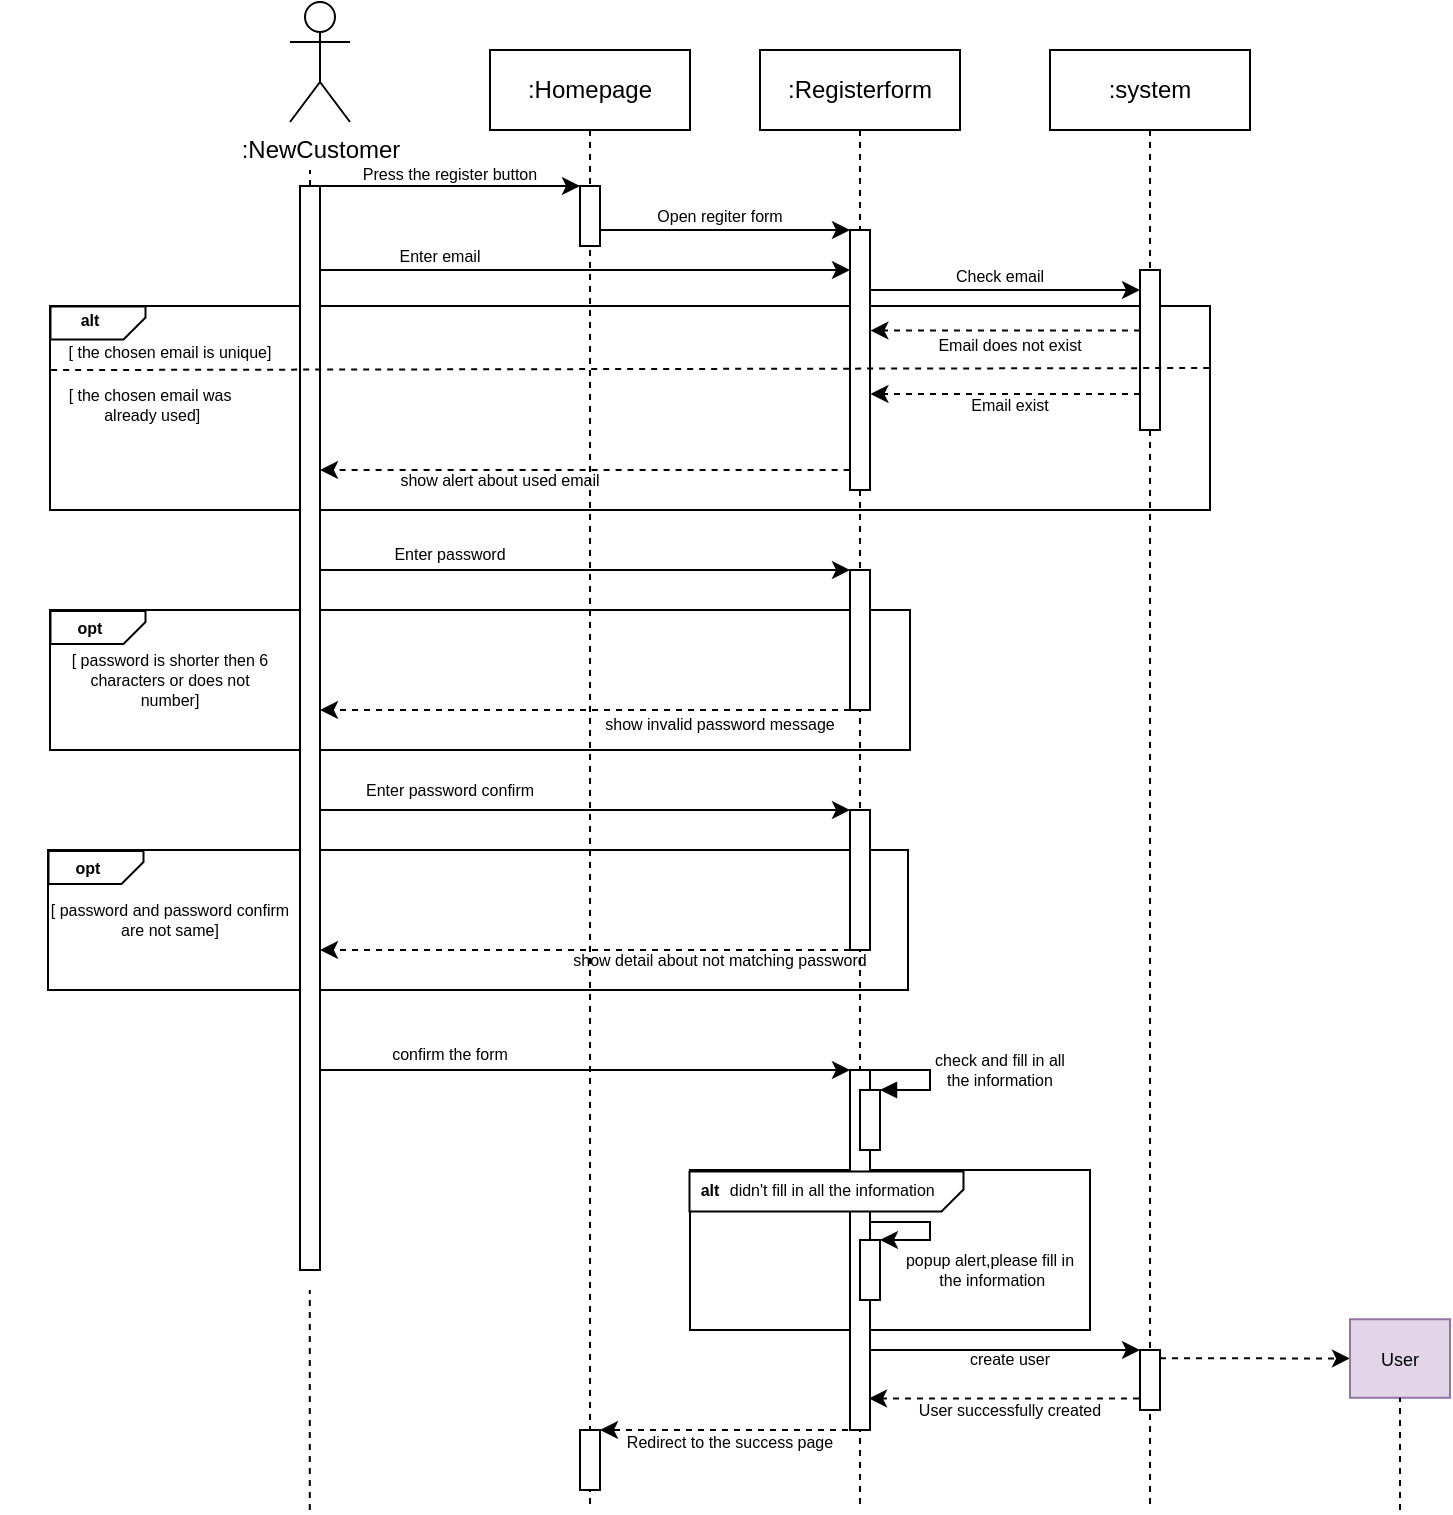 <mxfile version="21.8.2" type="github">
  <diagram name="Page-1" id="2YBvvXClWsGukQMizWep">
    <mxGraphModel dx="2347" dy="807" grid="1" gridSize="10" guides="1" tooltips="1" connect="1" arrows="1" fold="1" page="1" pageScale="1" pageWidth="850" pageHeight="1100" math="0" shadow="0">
      <root>
        <mxCell id="0" />
        <mxCell id="1" parent="0" />
        <mxCell id="fAxjazduzelBZ8KthdPH-90" value="" style="rounded=0;whiteSpace=wrap;html=1;" vertex="1" parent="1">
          <mxGeometry x="20" y="650" width="200" height="80" as="geometry" />
        </mxCell>
        <mxCell id="fAxjazduzelBZ8KthdPH-71" value="" style="rounded=0;whiteSpace=wrap;html=1;" vertex="1" parent="1">
          <mxGeometry x="-301" y="490" width="430" height="70" as="geometry" />
        </mxCell>
        <mxCell id="fAxjazduzelBZ8KthdPH-62" value="" style="rounded=0;whiteSpace=wrap;html=1;" vertex="1" parent="1">
          <mxGeometry x="-300" y="370" width="430" height="70" as="geometry" />
        </mxCell>
        <mxCell id="fAxjazduzelBZ8KthdPH-45" value="" style="rounded=0;whiteSpace=wrap;html=1;" vertex="1" parent="1">
          <mxGeometry x="-300" y="218" width="580" height="102" as="geometry" />
        </mxCell>
        <mxCell id="aM9ryv3xv72pqoxQDRHE-1" value=":Registerform" style="shape=umlLifeline;perimeter=lifelinePerimeter;whiteSpace=wrap;html=1;container=0;dropTarget=0;collapsible=0;recursiveResize=0;outlineConnect=0;portConstraint=eastwest;newEdgeStyle={&quot;edgeStyle&quot;:&quot;elbowEdgeStyle&quot;,&quot;elbow&quot;:&quot;vertical&quot;,&quot;curved&quot;:0,&quot;rounded&quot;:0};" parent="1" vertex="1">
          <mxGeometry x="55" y="90" width="100" height="730" as="geometry" />
        </mxCell>
        <mxCell id="fAxjazduzelBZ8KthdPH-36" value="" style="html=1;points=[];perimeter=orthogonalPerimeter;outlineConnect=0;targetShapes=umlLifeline;portConstraint=eastwest;newEdgeStyle={&quot;edgeStyle&quot;:&quot;elbowEdgeStyle&quot;,&quot;elbow&quot;:&quot;vertical&quot;,&quot;curved&quot;:0,&quot;rounded&quot;:0};" vertex="1" parent="aM9ryv3xv72pqoxQDRHE-1">
          <mxGeometry x="45" y="90" width="10" height="130" as="geometry" />
        </mxCell>
        <mxCell id="fAxjazduzelBZ8KthdPH-58" value="" style="html=1;points=[];perimeter=orthogonalPerimeter;outlineConnect=0;targetShapes=umlLifeline;portConstraint=eastwest;newEdgeStyle={&quot;edgeStyle&quot;:&quot;elbowEdgeStyle&quot;,&quot;elbow&quot;:&quot;vertical&quot;,&quot;curved&quot;:0,&quot;rounded&quot;:0};" vertex="1" parent="aM9ryv3xv72pqoxQDRHE-1">
          <mxGeometry x="45" y="260" width="10" height="70" as="geometry" />
        </mxCell>
        <mxCell id="fAxjazduzelBZ8KthdPH-68" value="" style="html=1;points=[];perimeter=orthogonalPerimeter;outlineConnect=0;targetShapes=umlLifeline;portConstraint=eastwest;newEdgeStyle={&quot;edgeStyle&quot;:&quot;elbowEdgeStyle&quot;,&quot;elbow&quot;:&quot;vertical&quot;,&quot;curved&quot;:0,&quot;rounded&quot;:0};" vertex="1" parent="aM9ryv3xv72pqoxQDRHE-1">
          <mxGeometry x="45" y="380" width="10" height="70" as="geometry" />
        </mxCell>
        <mxCell id="fAxjazduzelBZ8KthdPH-77" value="" style="html=1;points=[];perimeter=orthogonalPerimeter;outlineConnect=0;targetShapes=umlLifeline;portConstraint=eastwest;newEdgeStyle={&quot;edgeStyle&quot;:&quot;elbowEdgeStyle&quot;,&quot;elbow&quot;:&quot;vertical&quot;,&quot;curved&quot;:0,&quot;rounded&quot;:0};" vertex="1" parent="aM9ryv3xv72pqoxQDRHE-1">
          <mxGeometry x="45" y="510" width="10" height="180" as="geometry" />
        </mxCell>
        <mxCell id="fAxjazduzelBZ8KthdPH-80" value="" style="html=1;points=[];perimeter=orthogonalPerimeter;outlineConnect=0;targetShapes=umlLifeline;portConstraint=eastwest;newEdgeStyle={&quot;edgeStyle&quot;:&quot;elbowEdgeStyle&quot;,&quot;elbow&quot;:&quot;vertical&quot;,&quot;curved&quot;:0,&quot;rounded&quot;:0};" vertex="1" parent="aM9ryv3xv72pqoxQDRHE-1">
          <mxGeometry x="50" y="520" width="10" height="30" as="geometry" />
        </mxCell>
        <mxCell id="aM9ryv3xv72pqoxQDRHE-5" value=":system" style="shape=umlLifeline;perimeter=lifelinePerimeter;whiteSpace=wrap;html=1;container=0;dropTarget=0;collapsible=0;recursiveResize=0;outlineConnect=0;portConstraint=eastwest;newEdgeStyle={&quot;edgeStyle&quot;:&quot;elbowEdgeStyle&quot;,&quot;elbow&quot;:&quot;vertical&quot;,&quot;curved&quot;:0,&quot;rounded&quot;:0};" parent="1" vertex="1">
          <mxGeometry x="200" y="90" width="100" height="730" as="geometry" />
        </mxCell>
        <mxCell id="fAxjazduzelBZ8KthdPH-42" value="" style="html=1;points=[];perimeter=orthogonalPerimeter;outlineConnect=0;targetShapes=umlLifeline;portConstraint=eastwest;newEdgeStyle={&quot;edgeStyle&quot;:&quot;elbowEdgeStyle&quot;,&quot;elbow&quot;:&quot;vertical&quot;,&quot;curved&quot;:0,&quot;rounded&quot;:0};" vertex="1" parent="aM9ryv3xv72pqoxQDRHE-5">
          <mxGeometry x="45" y="110" width="10" height="80" as="geometry" />
        </mxCell>
        <mxCell id="fAxjazduzelBZ8KthdPH-98" value="" style="html=1;points=[];perimeter=orthogonalPerimeter;outlineConnect=0;targetShapes=umlLifeline;portConstraint=eastwest;newEdgeStyle={&quot;edgeStyle&quot;:&quot;elbowEdgeStyle&quot;,&quot;elbow&quot;:&quot;vertical&quot;,&quot;curved&quot;:0,&quot;rounded&quot;:0};" vertex="1" parent="aM9ryv3xv72pqoxQDRHE-5">
          <mxGeometry x="45" y="650" width="10" height="30" as="geometry" />
        </mxCell>
        <mxCell id="fAxjazduzelBZ8KthdPH-1" value=":NewCustomer" style="shape=umlActor;verticalLabelPosition=bottom;verticalAlign=top;html=1;outlineConnect=0;" vertex="1" parent="1">
          <mxGeometry x="-180" y="66" width="30" height="60" as="geometry" />
        </mxCell>
        <mxCell id="fAxjazduzelBZ8KthdPH-5" value="" style="endArrow=none;html=1;rounded=0;dashed=1;" edge="1" parent="1" source="fAxjazduzelBZ8KthdPH-37">
          <mxGeometry width="50" height="50" relative="1" as="geometry">
            <mxPoint x="-170" y="390" as="sourcePoint" />
            <mxPoint x="-170" y="150" as="targetPoint" />
          </mxGeometry>
        </mxCell>
        <mxCell id="fAxjazduzelBZ8KthdPH-12" value="Open regiter form" style="text;align=center;verticalAlign=middle;resizable=0;points=[];autosize=1;strokeColor=none;fillColor=none;fontSize=8;" vertex="1" parent="1">
          <mxGeometry x="-15" y="158" width="100" height="30" as="geometry" />
        </mxCell>
        <mxCell id="fAxjazduzelBZ8KthdPH-16" value="" style="endArrow=classic;html=1;rounded=0;" edge="1" parent="1">
          <mxGeometry width="50" height="50" relative="1" as="geometry">
            <mxPoint x="-170" y="158" as="sourcePoint" />
            <mxPoint x="-35" y="158" as="targetPoint" />
          </mxGeometry>
        </mxCell>
        <mxCell id="fAxjazduzelBZ8KthdPH-34" value="Press the register button" style="text;align=center;verticalAlign=middle;resizable=0;points=[];autosize=1;strokeColor=none;fillColor=none;fontSize=8;" vertex="1" parent="1">
          <mxGeometry x="-165" y="137" width="130" height="30" as="geometry" />
        </mxCell>
        <mxCell id="fAxjazduzelBZ8KthdPH-35" value="" style="endArrow=classic;html=1;rounded=0;" edge="1" parent="1" source="fAxjazduzelBZ8KthdPH-15" target="fAxjazduzelBZ8KthdPH-36">
          <mxGeometry width="50" height="50" relative="1" as="geometry">
            <mxPoint x="20" y="250" as="sourcePoint" />
            <mxPoint x="70" y="200" as="targetPoint" />
          </mxGeometry>
        </mxCell>
        <mxCell id="fAxjazduzelBZ8KthdPH-39" value="" style="endArrow=none;html=1;rounded=0;dashed=1;" edge="1" parent="1">
          <mxGeometry width="50" height="50" relative="1" as="geometry">
            <mxPoint x="-170.1" y="820" as="sourcePoint" />
            <mxPoint x="-170.1" y="710.0" as="targetPoint" />
          </mxGeometry>
        </mxCell>
        <mxCell id="fAxjazduzelBZ8KthdPH-37" value="" style="html=1;points=[];perimeter=orthogonalPerimeter;outlineConnect=0;targetShapes=umlLifeline;portConstraint=eastwest;newEdgeStyle={&quot;edgeStyle&quot;:&quot;elbowEdgeStyle&quot;,&quot;elbow&quot;:&quot;vertical&quot;,&quot;curved&quot;:0,&quot;rounded&quot;:0};" vertex="1" parent="1">
          <mxGeometry x="-175" y="158" width="10" height="542" as="geometry" />
        </mxCell>
        <mxCell id="fAxjazduzelBZ8KthdPH-40" value="" style="endArrow=classic;html=1;rounded=0;" edge="1" parent="1">
          <mxGeometry width="50" height="50" relative="1" as="geometry">
            <mxPoint x="-165" y="200" as="sourcePoint" />
            <mxPoint x="100" y="200" as="targetPoint" />
          </mxGeometry>
        </mxCell>
        <mxCell id="fAxjazduzelBZ8KthdPH-41" value="Enter email" style="text;align=center;verticalAlign=middle;resizable=0;points=[];autosize=1;strokeColor=none;fillColor=none;fontSize=8;" vertex="1" parent="1">
          <mxGeometry x="-140" y="178" width="70" height="30" as="geometry" />
        </mxCell>
        <mxCell id="fAxjazduzelBZ8KthdPH-43" value="" style="endArrow=classic;html=1;rounded=0;" edge="1" parent="1">
          <mxGeometry width="50" height="50" relative="1" as="geometry">
            <mxPoint x="110" y="210" as="sourcePoint" />
            <mxPoint x="245" y="210" as="targetPoint" />
          </mxGeometry>
        </mxCell>
        <mxCell id="fAxjazduzelBZ8KthdPH-44" value="Check email" style="text;align=center;verticalAlign=middle;resizable=0;points=[];autosize=1;strokeColor=none;fillColor=none;fontSize=8;" vertex="1" parent="1">
          <mxGeometry x="135" y="188" width="80" height="30" as="geometry" />
        </mxCell>
        <mxCell id="fAxjazduzelBZ8KthdPH-47" value="" style="shape=card;whiteSpace=wrap;html=1;direction=east;rotation=90;flipV=0;flipH=1;size=11;" vertex="1" parent="1">
          <mxGeometry x="-284.25" y="202.75" width="16.5" height="47.5" as="geometry" />
        </mxCell>
        <mxCell id="fAxjazduzelBZ8KthdPH-48" value="alt" style="text;strokeColor=none;fillColor=none;align=center;verticalAlign=middle;rounded=0;fontSize=8;fontStyle=1" vertex="1" parent="1">
          <mxGeometry x="-300" y="210" width="40" height="30" as="geometry" />
        </mxCell>
        <mxCell id="fAxjazduzelBZ8KthdPH-49" value="" style="endArrow=classic;html=1;rounded=0;entryX=1.02;entryY=0.273;entryDx=0;entryDy=0;entryPerimeter=0;dashed=1;" edge="1" parent="1">
          <mxGeometry width="50" height="50" relative="1" as="geometry">
            <mxPoint x="245" y="230.3" as="sourcePoint" />
            <mxPoint x="110.2" y="230.3" as="targetPoint" />
          </mxGeometry>
        </mxCell>
        <mxCell id="fAxjazduzelBZ8KthdPH-50" value="Email does not exist" style="text;align=center;verticalAlign=middle;resizable=0;points=[];autosize=1;strokeColor=none;fillColor=none;fontSize=8;" vertex="1" parent="1">
          <mxGeometry x="125" y="222.25" width="110" height="30" as="geometry" />
        </mxCell>
        <mxCell id="fAxjazduzelBZ8KthdPH-51" value="" style="endArrow=none;html=1;rounded=0;entryX=1;entryY=0.5;entryDx=0;entryDy=0;dashed=1;exitX=0.001;exitY=0.314;exitDx=0;exitDy=0;exitPerimeter=0;" edge="1" parent="1" source="fAxjazduzelBZ8KthdPH-45">
          <mxGeometry width="50" height="50" relative="1" as="geometry">
            <mxPoint x="-260" y="250" as="sourcePoint" />
            <mxPoint x="280" y="249" as="targetPoint" />
          </mxGeometry>
        </mxCell>
        <mxCell id="fAxjazduzelBZ8KthdPH-52" value="" style="endArrow=classic;html=1;rounded=0;entryX=1.02;entryY=0.273;entryDx=0;entryDy=0;entryPerimeter=0;dashed=1;" edge="1" parent="1">
          <mxGeometry width="50" height="50" relative="1" as="geometry">
            <mxPoint x="245" y="262.0" as="sourcePoint" />
            <mxPoint x="110.2" y="262.0" as="targetPoint" />
          </mxGeometry>
        </mxCell>
        <mxCell id="fAxjazduzelBZ8KthdPH-53" value="Email exist" style="text;align=center;verticalAlign=middle;resizable=0;points=[];autosize=1;strokeColor=none;fillColor=none;fontSize=8;" vertex="1" parent="1">
          <mxGeometry x="145" y="252.25" width="70" height="30" as="geometry" />
        </mxCell>
        <mxCell id="fAxjazduzelBZ8KthdPH-55" value="" style="endArrow=classic;html=1;rounded=0;dashed=1;" edge="1" parent="1" target="fAxjazduzelBZ8KthdPH-37">
          <mxGeometry width="50" height="50" relative="1" as="geometry">
            <mxPoint x="99.8" y="300.0" as="sourcePoint" />
            <mxPoint x="-35.0" y="300.0" as="targetPoint" />
          </mxGeometry>
        </mxCell>
        <mxCell id="fAxjazduzelBZ8KthdPH-14" value=":Homepage" style="shape=umlLifeline;perimeter=lifelinePerimeter;whiteSpace=wrap;html=1;container=0;dropTarget=0;collapsible=0;recursiveResize=0;outlineConnect=0;portConstraint=eastwest;newEdgeStyle={&quot;edgeStyle&quot;:&quot;elbowEdgeStyle&quot;,&quot;elbow&quot;:&quot;vertical&quot;,&quot;curved&quot;:0,&quot;rounded&quot;:0};" vertex="1" parent="1">
          <mxGeometry x="-80" y="90" width="100" height="730" as="geometry" />
        </mxCell>
        <mxCell id="fAxjazduzelBZ8KthdPH-15" value="" style="html=1;points=[];perimeter=orthogonalPerimeter;outlineConnect=0;targetShapes=umlLifeline;portConstraint=eastwest;newEdgeStyle={&quot;edgeStyle&quot;:&quot;elbowEdgeStyle&quot;,&quot;elbow&quot;:&quot;vertical&quot;,&quot;curved&quot;:0,&quot;rounded&quot;:0};" vertex="1" parent="fAxjazduzelBZ8KthdPH-14">
          <mxGeometry x="45" y="68" width="10" height="30" as="geometry" />
        </mxCell>
        <mxCell id="fAxjazduzelBZ8KthdPH-104" value="" style="html=1;points=[];perimeter=orthogonalPerimeter;outlineConnect=0;targetShapes=umlLifeline;portConstraint=eastwest;newEdgeStyle={&quot;edgeStyle&quot;:&quot;elbowEdgeStyle&quot;,&quot;elbow&quot;:&quot;vertical&quot;,&quot;curved&quot;:0,&quot;rounded&quot;:0};" vertex="1" parent="fAxjazduzelBZ8KthdPH-14">
          <mxGeometry x="45" y="690" width="10" height="30" as="geometry" />
        </mxCell>
        <mxCell id="fAxjazduzelBZ8KthdPH-57" value="show alert about used email" style="text;align=center;verticalAlign=middle;resizable=0;points=[];autosize=1;strokeColor=none;fillColor=none;fontSize=8;" vertex="1" parent="1">
          <mxGeometry x="-150" y="290" width="150" height="30" as="geometry" />
        </mxCell>
        <mxCell id="fAxjazduzelBZ8KthdPH-59" value="" style="endArrow=classic;html=1;rounded=0;" edge="1" parent="1">
          <mxGeometry width="50" height="50" relative="1" as="geometry">
            <mxPoint x="-165" y="350.0" as="sourcePoint" />
            <mxPoint x="100" y="350.0" as="targetPoint" />
          </mxGeometry>
        </mxCell>
        <mxCell id="fAxjazduzelBZ8KthdPH-60" value="Enter password" style="text;align=center;verticalAlign=middle;resizable=0;points=[];autosize=1;strokeColor=none;fillColor=none;fontSize=8;" vertex="1" parent="1">
          <mxGeometry x="-145" y="327" width="90" height="30" as="geometry" />
        </mxCell>
        <mxCell id="fAxjazduzelBZ8KthdPH-61" value="&amp;nbsp;" style="text;html=1;strokeColor=none;fillColor=none;align=center;verticalAlign=middle;whiteSpace=wrap;rounded=0;" vertex="1" parent="1">
          <mxGeometry x="-5" y="327" width="60" height="30" as="geometry" />
        </mxCell>
        <mxCell id="fAxjazduzelBZ8KthdPH-63" value="" style="shape=card;whiteSpace=wrap;html=1;direction=east;rotation=90;flipV=0;flipH=1;size=11;" vertex="1" parent="1">
          <mxGeometry x="-284.25" y="355" width="16.5" height="47.5" as="geometry" />
        </mxCell>
        <mxCell id="fAxjazduzelBZ8KthdPH-64" value="opt" style="text;strokeColor=none;fillColor=none;align=center;verticalAlign=middle;rounded=0;fontSize=8;fontStyle=1" vertex="1" parent="1">
          <mxGeometry x="-300" y="363.75" width="40" height="30" as="geometry" />
        </mxCell>
        <mxCell id="fAxjazduzelBZ8KthdPH-65" value="" style="endArrow=classic;html=1;rounded=0;exitX=0;exitY=1;exitDx=0;exitDy=0;exitPerimeter=0;dashed=1;" edge="1" parent="1" source="fAxjazduzelBZ8KthdPH-58" target="fAxjazduzelBZ8KthdPH-37">
          <mxGeometry width="50" height="50" relative="1" as="geometry">
            <mxPoint x="-70" y="420" as="sourcePoint" />
            <mxPoint x="-20" y="370" as="targetPoint" />
          </mxGeometry>
        </mxCell>
        <mxCell id="fAxjazduzelBZ8KthdPH-66" value="[ password is shorter then 6 &#xa;characters or does not &#xa;number]" style="text;align=center;verticalAlign=middle;resizable=0;points=[];autosize=1;strokeColor=none;fillColor=none;fontSize=8;" vertex="1" parent="1">
          <mxGeometry x="-315" y="380" width="150" height="50" as="geometry" />
        </mxCell>
        <mxCell id="fAxjazduzelBZ8KthdPH-67" value="show invalid password message" style="text;align=center;verticalAlign=middle;resizable=0;points=[];autosize=1;strokeColor=none;fillColor=none;fontSize=8;" vertex="1" parent="1">
          <mxGeometry x="-50" y="412" width="170" height="30" as="geometry" />
        </mxCell>
        <mxCell id="fAxjazduzelBZ8KthdPH-69" value="" style="endArrow=classic;html=1;rounded=0;" edge="1" parent="1" source="fAxjazduzelBZ8KthdPH-37" target="fAxjazduzelBZ8KthdPH-68">
          <mxGeometry width="50" height="50" relative="1" as="geometry">
            <mxPoint x="-120" y="500" as="sourcePoint" />
            <mxPoint x="-70" y="450" as="targetPoint" />
          </mxGeometry>
        </mxCell>
        <mxCell id="fAxjazduzelBZ8KthdPH-70" value="Enter password confirm" style="text;align=center;verticalAlign=middle;resizable=0;points=[];autosize=1;strokeColor=none;fillColor=none;fontSize=8;" vertex="1" parent="1">
          <mxGeometry x="-165" y="445" width="130" height="30" as="geometry" />
        </mxCell>
        <mxCell id="fAxjazduzelBZ8KthdPH-72" value="" style="endArrow=classic;html=1;rounded=0;exitX=0;exitY=1;exitDx=0;exitDy=0;exitPerimeter=0;dashed=1;" edge="1" parent="1">
          <mxGeometry width="50" height="50" relative="1" as="geometry">
            <mxPoint x="100" y="540" as="sourcePoint" />
            <mxPoint x="-165" y="540" as="targetPoint" />
          </mxGeometry>
        </mxCell>
        <mxCell id="fAxjazduzelBZ8KthdPH-73" value="show detail about not matching password" style="text;align=center;verticalAlign=middle;resizable=0;points=[];autosize=1;strokeColor=none;fillColor=none;fontSize=8;" vertex="1" parent="1">
          <mxGeometry x="-70" y="530" width="210" height="30" as="geometry" />
        </mxCell>
        <mxCell id="fAxjazduzelBZ8KthdPH-74" value="" style="shape=card;whiteSpace=wrap;html=1;direction=east;rotation=90;flipV=0;flipH=1;size=11;" vertex="1" parent="1">
          <mxGeometry x="-285.25" y="475" width="16.5" height="47.5" as="geometry" />
        </mxCell>
        <mxCell id="fAxjazduzelBZ8KthdPH-75" value="opt" style="text;strokeColor=none;fillColor=none;align=center;verticalAlign=middle;rounded=0;fontSize=8;fontStyle=1" vertex="1" parent="1">
          <mxGeometry x="-301" y="483.75" width="40" height="30" as="geometry" />
        </mxCell>
        <mxCell id="fAxjazduzelBZ8KthdPH-76" value="[ password and password confirm &#xa;are not same]" style="text;align=center;verticalAlign=middle;resizable=0;points=[];autosize=1;strokeColor=none;fillColor=none;fontSize=8;" vertex="1" parent="1">
          <mxGeometry x="-325" y="505" width="170" height="40" as="geometry" />
        </mxCell>
        <mxCell id="fAxjazduzelBZ8KthdPH-78" value="" style="endArrow=classic;html=1;rounded=0;" edge="1" parent="1" source="fAxjazduzelBZ8KthdPH-37" target="fAxjazduzelBZ8KthdPH-77">
          <mxGeometry width="50" height="50" relative="1" as="geometry">
            <mxPoint x="-90" y="640" as="sourcePoint" />
            <mxPoint x="-40" y="590" as="targetPoint" />
          </mxGeometry>
        </mxCell>
        <mxCell id="fAxjazduzelBZ8KthdPH-79" value="confirm the form" style="text;align=center;verticalAlign=middle;resizable=0;points=[];autosize=1;strokeColor=none;fillColor=none;fontSize=8;" vertex="1" parent="1">
          <mxGeometry x="-150" y="577" width="100" height="30" as="geometry" />
        </mxCell>
        <mxCell id="fAxjazduzelBZ8KthdPH-81" value="" style="html=1;verticalAlign=bottom;endArrow=block;edgeStyle=orthogonalEdgeStyle;elbow=vertical;rounded=0;" edge="1" parent="1">
          <mxGeometry relative="1" as="geometry">
            <mxPoint x="110" y="600" as="sourcePoint" />
            <Array as="points">
              <mxPoint x="110" y="600" />
              <mxPoint x="140" y="600" />
              <mxPoint x="140" y="610" />
            </Array>
            <mxPoint x="115" y="610" as="targetPoint" />
          </mxGeometry>
        </mxCell>
        <mxCell id="fAxjazduzelBZ8KthdPH-82" value="check and fill in all &#xa;the information" style="text;align=center;verticalAlign=middle;resizable=0;points=[];autosize=1;strokeColor=none;fillColor=none;fontSize=8;" vertex="1" parent="1">
          <mxGeometry x="125" y="580" width="100" height="40" as="geometry" />
        </mxCell>
        <mxCell id="fAxjazduzelBZ8KthdPH-91" value="" style="shape=card;whiteSpace=wrap;html=1;direction=east;rotation=90;flipV=0;flipH=1;size=11;" vertex="1" parent="1">
          <mxGeometry x="78.25" y="592.25" width="20" height="137" as="geometry" />
        </mxCell>
        <mxCell id="fAxjazduzelBZ8KthdPH-92" value="alt" style="text;strokeColor=none;fillColor=none;align=center;verticalAlign=middle;rounded=0;fontStyle=1;fontSize=8;" vertex="1" parent="1">
          <mxGeometry x="22.5" y="652.25" width="15" height="15" as="geometry" />
        </mxCell>
        <mxCell id="fAxjazduzelBZ8KthdPH-93" value=" didn&#39;t fill in all the information" style="text;strokeColor=none;fillColor=none;align=center;verticalAlign=middle;rounded=0;fontSize=8;" vertex="1" parent="1">
          <mxGeometry x="60" y="644.75" width="60" height="30" as="geometry" />
        </mxCell>
        <mxCell id="fAxjazduzelBZ8KthdPH-94" value="" style="html=1;points=[];perimeter=orthogonalPerimeter;outlineConnect=0;targetShapes=umlLifeline;portConstraint=eastwest;newEdgeStyle={&quot;edgeStyle&quot;:&quot;elbowEdgeStyle&quot;,&quot;elbow&quot;:&quot;vertical&quot;,&quot;curved&quot;:0,&quot;rounded&quot;:0};" vertex="1" parent="1">
          <mxGeometry x="105" y="685" width="10" height="30" as="geometry" />
        </mxCell>
        <mxCell id="fAxjazduzelBZ8KthdPH-95" value="" style="endArrow=classic;html=1;rounded=0;edgeStyle=orthogonalEdgeStyle;entryX=1.034;entryY=0.005;entryDx=0;entryDy=0;entryPerimeter=0;" edge="1" parent="1">
          <mxGeometry width="50" height="50" relative="1" as="geometry">
            <mxPoint x="110" y="676" as="sourcePoint" />
            <mxPoint x="115" y="685" as="targetPoint" />
            <Array as="points">
              <mxPoint x="140" y="676" />
              <mxPoint x="140" y="685" />
            </Array>
          </mxGeometry>
        </mxCell>
        <mxCell id="fAxjazduzelBZ8KthdPH-96" value="popup alert,please fill in&#xa; the information" style="text;strokeColor=none;fillColor=none;align=center;verticalAlign=middle;rounded=0;fontSize=8;" vertex="1" parent="1">
          <mxGeometry x="140" y="685" width="60" height="30" as="geometry" />
        </mxCell>
        <mxCell id="fAxjazduzelBZ8KthdPH-97" value="" style="endArrow=classic;html=1;rounded=0;" edge="1" parent="1" target="fAxjazduzelBZ8KthdPH-98">
          <mxGeometry width="50" height="50" relative="1" as="geometry">
            <mxPoint x="110" y="740" as="sourcePoint" />
            <mxPoint x="240" y="740" as="targetPoint" />
          </mxGeometry>
        </mxCell>
        <mxCell id="fAxjazduzelBZ8KthdPH-99" value="create user" style="text;strokeColor=none;fillColor=none;align=center;verticalAlign=middle;rounded=0;fontSize=8;" vertex="1" parent="1">
          <mxGeometry x="150" y="729.25" width="60" height="30" as="geometry" />
        </mxCell>
        <mxCell id="fAxjazduzelBZ8KthdPH-100" value="" style="endArrow=classic;html=1;rounded=0;dashed=1;" edge="1" parent="1" target="fAxjazduzelBZ8KthdPH-101">
          <mxGeometry width="50" height="50" relative="1" as="geometry">
            <mxPoint x="255" y="744.13" as="sourcePoint" />
            <mxPoint x="320" y="744" as="targetPoint" />
          </mxGeometry>
        </mxCell>
        <mxCell id="fAxjazduzelBZ8KthdPH-101" value="User" style="rounded=0;fillColor=#e1d5e7;strokeColor=#9673a6;fontSize=9;" vertex="1" parent="1">
          <mxGeometry x="350" y="724.63" width="50" height="39.25" as="geometry" />
        </mxCell>
        <mxCell id="fAxjazduzelBZ8KthdPH-102" value="" style="endArrow=classic;html=1;rounded=0;dashed=1;" edge="1" parent="1">
          <mxGeometry width="50" height="50" relative="1" as="geometry">
            <mxPoint x="244.5" y="764.25" as="sourcePoint" />
            <mxPoint x="109.5" y="764.25" as="targetPoint" />
          </mxGeometry>
        </mxCell>
        <mxCell id="fAxjazduzelBZ8KthdPH-103" value="User successfully created" style="text;strokeColor=none;fillColor=none;align=center;verticalAlign=middle;rounded=0;fontSize=8;" vertex="1" parent="1">
          <mxGeometry x="150" y="755" width="60" height="30" as="geometry" />
        </mxCell>
        <mxCell id="fAxjazduzelBZ8KthdPH-106" value="" style="endArrow=classic;html=1;rounded=0;dashed=1;" edge="1" parent="1" target="fAxjazduzelBZ8KthdPH-104">
          <mxGeometry width="50" height="50" relative="1" as="geometry">
            <mxPoint x="105" y="780.0" as="sourcePoint" />
            <mxPoint x="45" y="780" as="targetPoint" />
          </mxGeometry>
        </mxCell>
        <mxCell id="fAxjazduzelBZ8KthdPH-107" value="Redirect to the success page" style="text;strokeColor=none;fillColor=none;align=center;verticalAlign=middle;rounded=0;fontSize=8;" vertex="1" parent="1">
          <mxGeometry x="10" y="771" width="60" height="30" as="geometry" />
        </mxCell>
        <mxCell id="fAxjazduzelBZ8KthdPH-108" value="" style="endArrow=none;dashed=1;html=1;rounded=0;entryX=0.5;entryY=1;entryDx=0;entryDy=0;" edge="1" parent="1" target="fAxjazduzelBZ8KthdPH-101">
          <mxGeometry width="50" height="50" relative="1" as="geometry">
            <mxPoint x="375" y="820" as="sourcePoint" />
            <mxPoint x="370" y="800" as="targetPoint" />
          </mxGeometry>
        </mxCell>
        <mxCell id="fAxjazduzelBZ8KthdPH-109" value="[ the chosen email is unique]" style="text;align=center;verticalAlign=middle;resizable=0;points=[];autosize=1;strokeColor=none;fillColor=none;fontSize=8;" vertex="1" parent="1">
          <mxGeometry x="-315" y="226" width="150" height="30" as="geometry" />
        </mxCell>
        <mxCell id="fAxjazduzelBZ8KthdPH-110" value="[ the chosen email was&#xa; already used]" style="text;align=center;verticalAlign=middle;resizable=0;points=[];autosize=1;strokeColor=none;fillColor=none;fontSize=8;" vertex="1" parent="1">
          <mxGeometry x="-315" y="247.25" width="130" height="40" as="geometry" />
        </mxCell>
      </root>
    </mxGraphModel>
  </diagram>
</mxfile>
